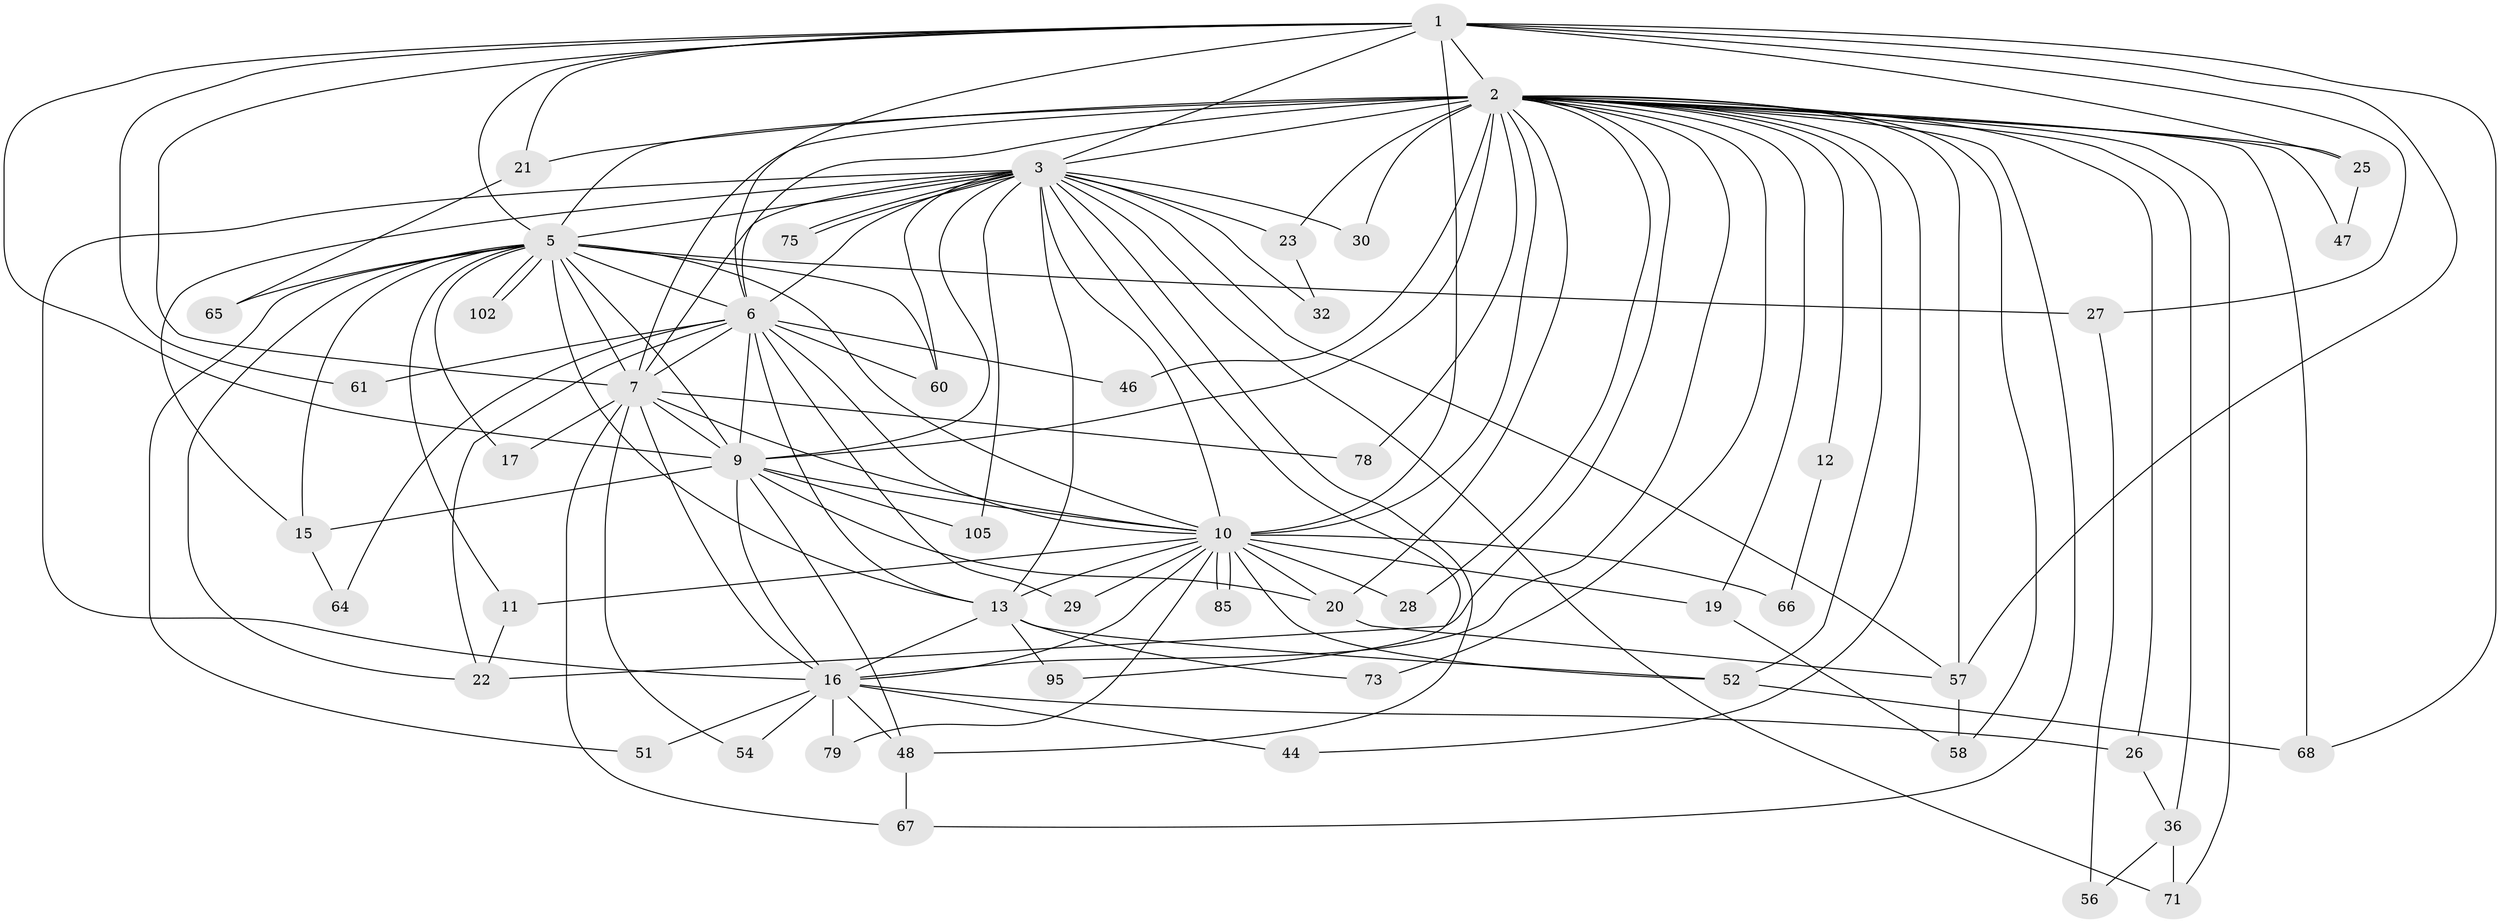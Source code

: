 // original degree distribution, {19: 0.018691588785046728, 16: 0.018691588785046728, 26: 0.009345794392523364, 23: 0.009345794392523364, 28: 0.009345794392523364, 18: 0.009345794392523364, 22: 0.009345794392523364, 25: 0.009345794392523364, 3: 0.19626168224299065, 8: 0.018691588785046728, 2: 0.5327102803738317, 5: 0.009345794392523364, 4: 0.1308411214953271, 6: 0.018691588785046728}
// Generated by graph-tools (version 1.1) at 2025/13/03/09/25 04:13:52]
// undirected, 53 vertices, 136 edges
graph export_dot {
graph [start="1"]
  node [color=gray90,style=filled];
  1;
  2 [super="+59+14+81+4+41+8"];
  3 [super="+74+31+62"];
  5 [super="+42+45+88+89+70+34+50"];
  6 [super="+18+103"];
  7;
  9 [super="+39+77"];
  10 [super="+55"];
  11;
  12;
  13;
  15;
  16 [super="+24+35+53+93+49"];
  17;
  19;
  20 [super="+86"];
  21;
  22;
  23;
  25;
  26;
  27;
  28;
  29;
  30;
  32;
  36 [super="+84"];
  44;
  46;
  47;
  48 [super="+101"];
  51;
  52 [super="+80"];
  54;
  56;
  57 [super="+63+72"];
  58 [super="+90"];
  60 [super="+69"];
  61;
  64;
  65;
  66 [super="+92"];
  67;
  68 [super="+98"];
  71;
  73;
  75;
  78;
  79;
  85;
  95;
  102;
  105;
  1 -- 2 [weight=5];
  1 -- 3;
  1 -- 5 [weight=3];
  1 -- 6;
  1 -- 7;
  1 -- 9;
  1 -- 10;
  1 -- 21;
  1 -- 25;
  1 -- 27;
  1 -- 57;
  1 -- 61;
  1 -- 68;
  2 -- 3 [weight=5];
  2 -- 5 [weight=6];
  2 -- 6 [weight=5];
  2 -- 7 [weight=5];
  2 -- 9 [weight=4];
  2 -- 10 [weight=4];
  2 -- 21;
  2 -- 78;
  2 -- 67;
  2 -- 12;
  2 -- 16 [weight=3];
  2 -- 23 [weight=2];
  2 -- 25;
  2 -- 26;
  2 -- 28;
  2 -- 36 [weight=2];
  2 -- 52;
  2 -- 58;
  2 -- 68 [weight=2];
  2 -- 71;
  2 -- 73;
  2 -- 19;
  2 -- 20;
  2 -- 22;
  2 -- 30;
  2 -- 44;
  2 -- 46;
  2 -- 47;
  2 -- 57 [weight=3];
  3 -- 5;
  3 -- 6;
  3 -- 7;
  3 -- 9 [weight=2];
  3 -- 10 [weight=3];
  3 -- 23;
  3 -- 30;
  3 -- 32;
  3 -- 48;
  3 -- 60;
  3 -- 71;
  3 -- 75;
  3 -- 75;
  3 -- 95;
  3 -- 105;
  3 -- 16;
  3 -- 57;
  3 -- 13;
  3 -- 15;
  5 -- 6;
  5 -- 7;
  5 -- 9 [weight=2];
  5 -- 10 [weight=3];
  5 -- 11;
  5 -- 15 [weight=2];
  5 -- 17;
  5 -- 27;
  5 -- 60;
  5 -- 65;
  5 -- 102;
  5 -- 102;
  5 -- 13;
  5 -- 51;
  5 -- 22;
  6 -- 7;
  6 -- 9 [weight=3];
  6 -- 10;
  6 -- 13;
  6 -- 29;
  6 -- 46;
  6 -- 61;
  6 -- 64;
  6 -- 60;
  6 -- 22;
  7 -- 9;
  7 -- 10;
  7 -- 16;
  7 -- 17;
  7 -- 54;
  7 -- 67;
  7 -- 78;
  9 -- 10;
  9 -- 15;
  9 -- 20;
  9 -- 48;
  9 -- 105;
  9 -- 16;
  10 -- 11;
  10 -- 13;
  10 -- 19;
  10 -- 20;
  10 -- 28;
  10 -- 29;
  10 -- 66 [weight=2];
  10 -- 79;
  10 -- 85;
  10 -- 85;
  10 -- 16;
  10 -- 52;
  11 -- 22;
  12 -- 66;
  13 -- 16;
  13 -- 52;
  13 -- 73;
  13 -- 95;
  15 -- 64;
  16 -- 54;
  16 -- 26;
  16 -- 44;
  16 -- 48;
  16 -- 51;
  16 -- 79;
  19 -- 58;
  20 -- 57;
  21 -- 65;
  23 -- 32;
  25 -- 47;
  26 -- 36;
  27 -- 56;
  36 -- 56;
  36 -- 71;
  48 -- 67;
  52 -- 68;
  57 -- 58;
}
